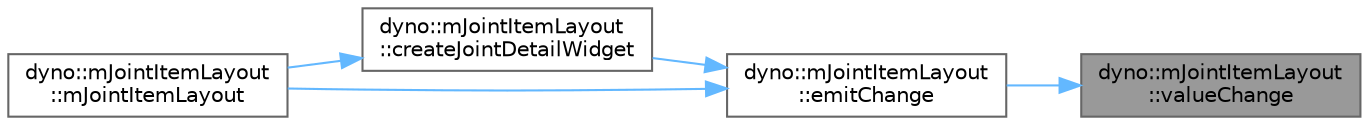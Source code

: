 digraph "dyno::mJointItemLayout::valueChange"
{
 // LATEX_PDF_SIZE
  bgcolor="transparent";
  edge [fontname=Helvetica,fontsize=10,labelfontname=Helvetica,labelfontsize=10];
  node [fontname=Helvetica,fontsize=10,shape=box,height=0.2,width=0.4];
  rankdir="RL";
  Node1 [id="Node000001",label="dyno::mJointItemLayout\l::valueChange",height=0.2,width=0.4,color="gray40", fillcolor="grey60", style="filled", fontcolor="black",tooltip="Joint Data Change."];
  Node1 -> Node2 [id="edge1_Node000001_Node000002",dir="back",color="steelblue1",style="solid",tooltip=" "];
  Node2 [id="Node000002",label="dyno::mJointItemLayout\l::emitChange",height=0.2,width=0.4,color="grey40", fillcolor="white", style="filled",URL="$classdyno_1_1m_joint_item_layout.html#a65f728cd8cb435d0e8df4bbc97452c25",tooltip=" "];
  Node2 -> Node3 [id="edge2_Node000002_Node000003",dir="back",color="steelblue1",style="solid",tooltip=" "];
  Node3 [id="Node000003",label="dyno::mJointItemLayout\l::createJointDetailWidget",height=0.2,width=0.4,color="grey40", fillcolor="white", style="filled",URL="$classdyno_1_1m_joint_item_layout.html#a8a03a509ff53a628be60c5a19936681a",tooltip="Create Joint Detail Panel."];
  Node3 -> Node4 [id="edge3_Node000003_Node000004",dir="back",color="steelblue1",style="solid",tooltip=" "];
  Node4 [id="Node000004",label="dyno::mJointItemLayout\l::mJointItemLayout",height=0.2,width=0.4,color="grey40", fillcolor="white", style="filled",URL="$classdyno_1_1m_joint_item_layout.html#ab2bbd67f348cfbbcc53c4765ea864e3c",tooltip=" "];
  Node2 -> Node4 [id="edge4_Node000002_Node000004",dir="back",color="steelblue1",style="solid",tooltip=" "];
}
